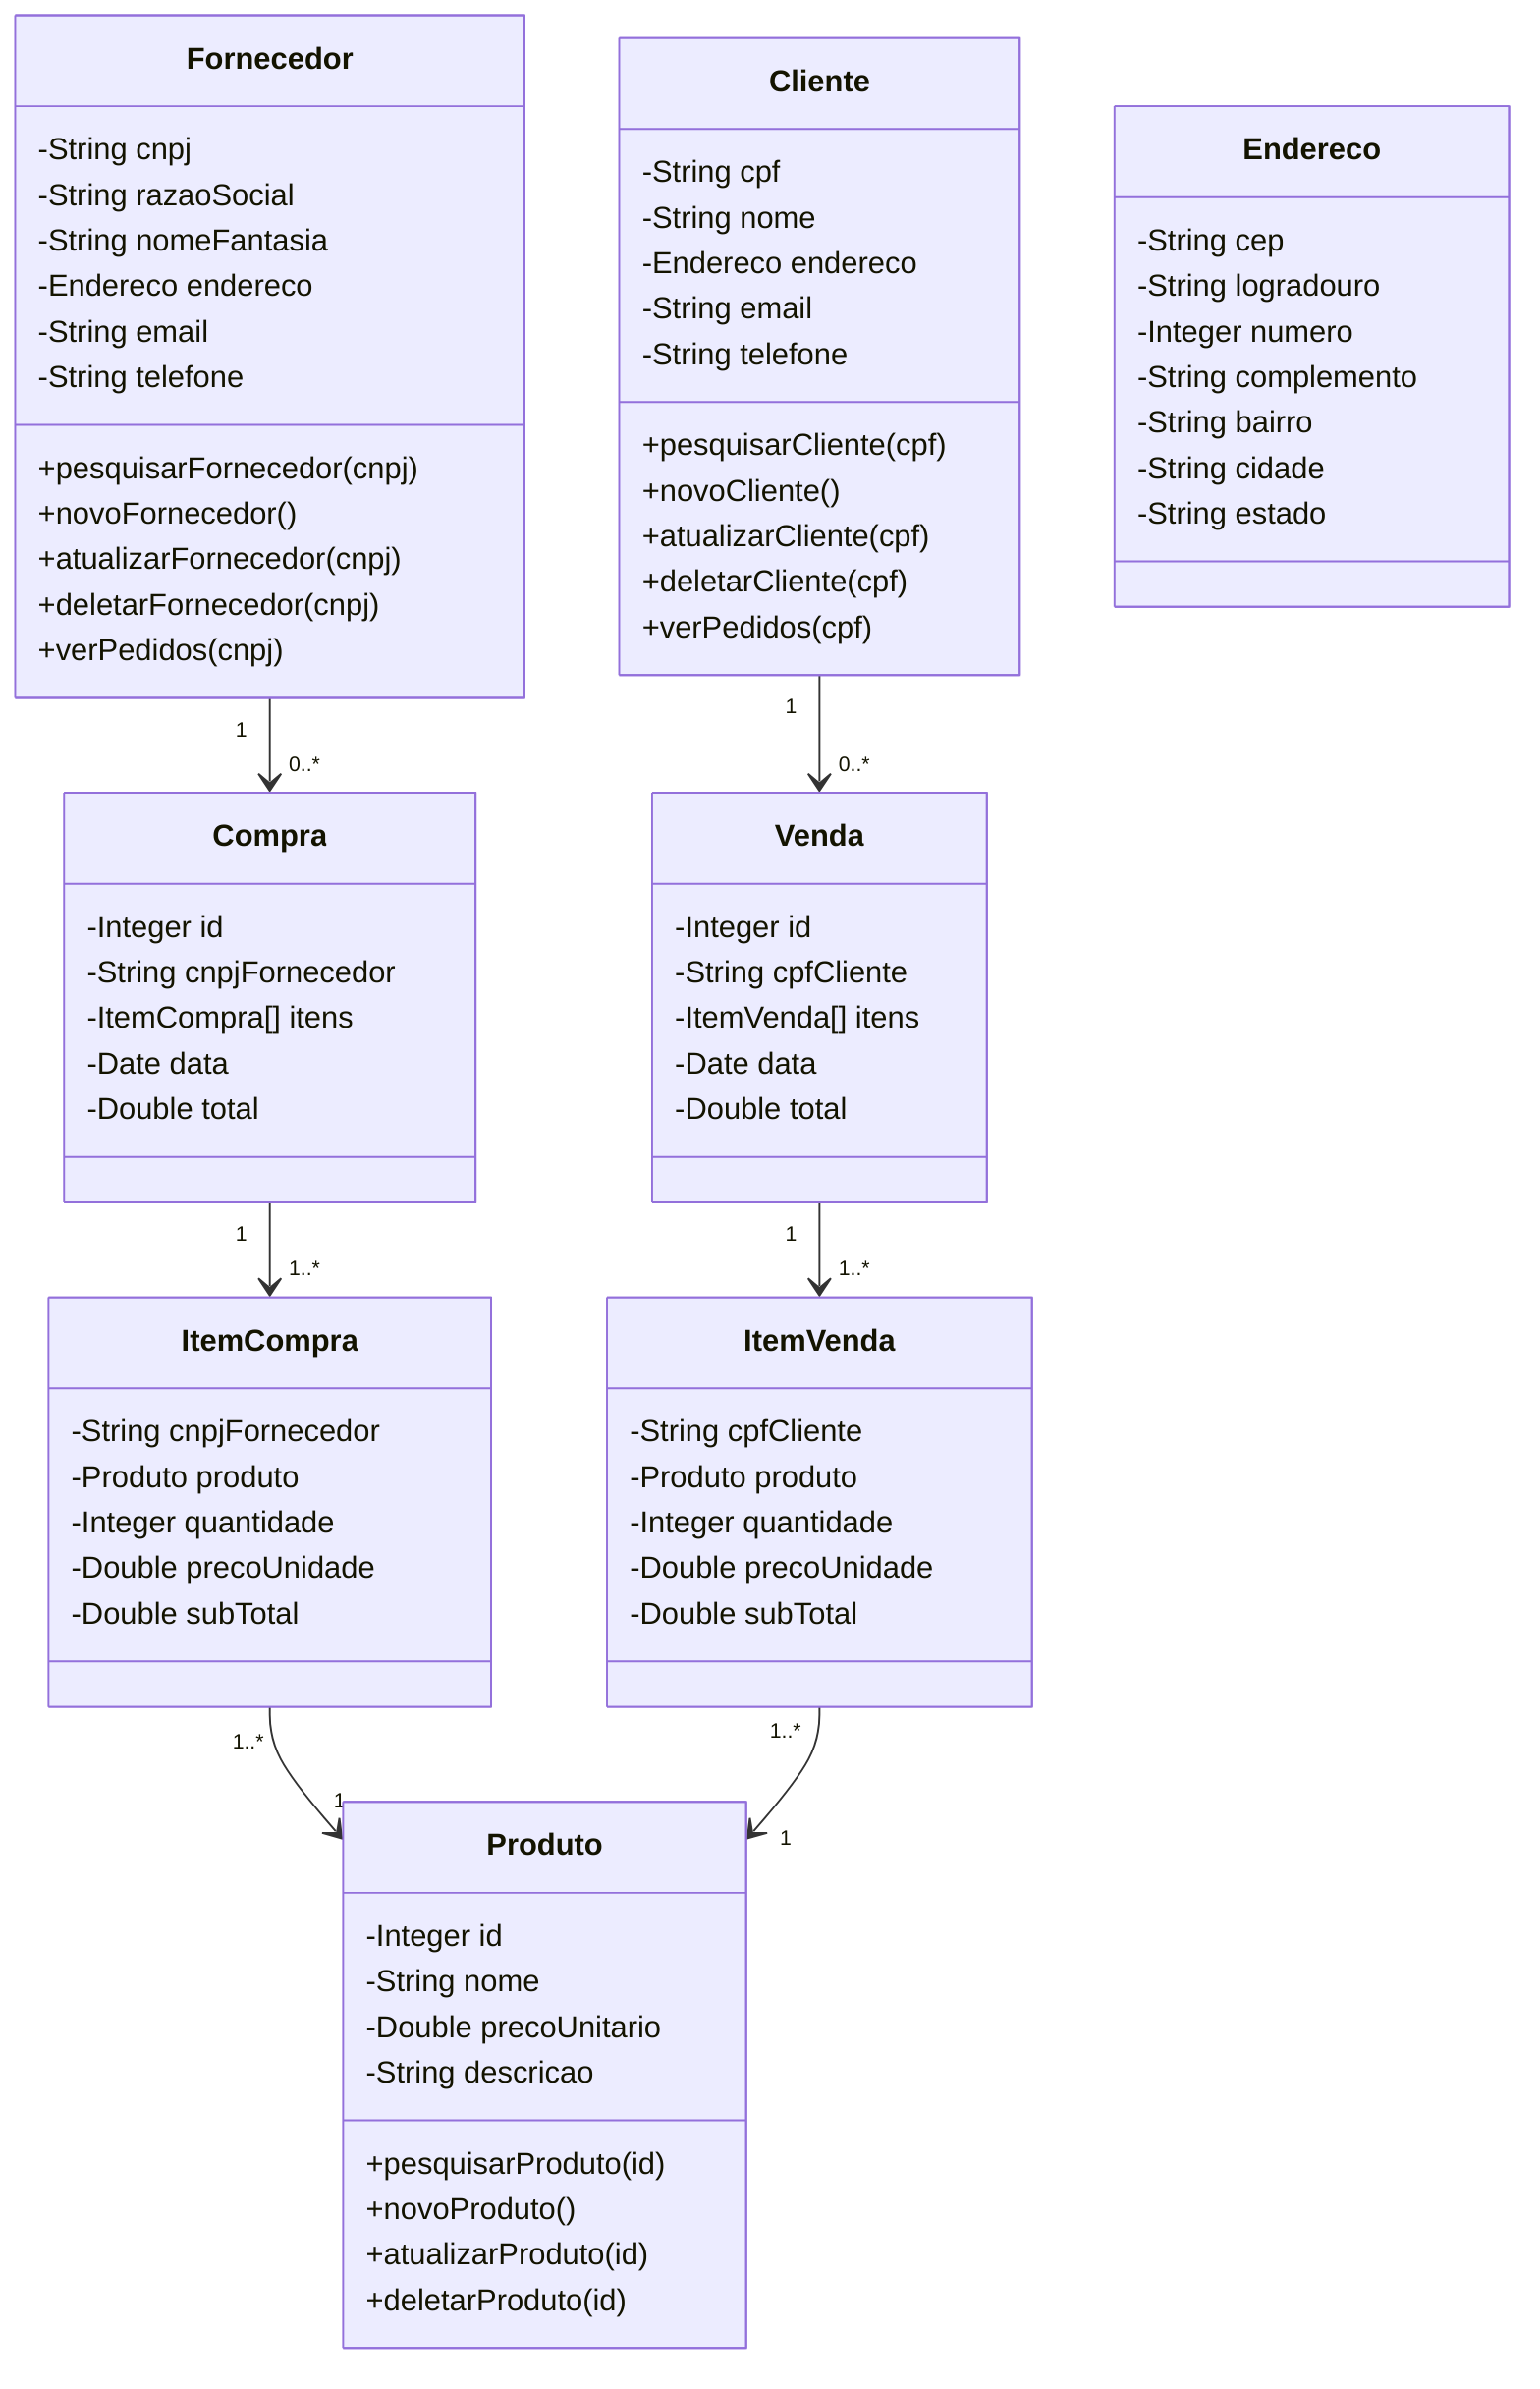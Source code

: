 classDiagram

    class Fornecedor {
        -String cnpj
        -String razaoSocial
        -String nomeFantasia
        -Endereco endereco
        -String email
        -String telefone

        +pesquisarFornecedor(cnpj)
        +novoFornecedor()
        +atualizarFornecedor(cnpj)
        +deletarFornecedor(cnpj)
        +verPedidos(cnpj)
    }

    class ItemCompra {
        -String cnpjFornecedor
        -Produto produto
        -Integer quantidade
        -Double precoUnidade
        -Double subTotal
    }

    class Compra {
        -Integer id
        -String cnpjFornecedor
        -ItemCompra[] itens
        -Date data
        -Double total
    }

    class Cliente {
        -String cpf
        -String nome
        -Endereco endereco
        -String email
        -String telefone
        
        +pesquisarCliente(cpf)
        +novoCliente()
        +atualizarCliente(cpf)
        +deletarCliente(cpf)
        +verPedidos(cpf)
    }

    class ItemVenda {
        -String cpfCliente
        -Produto produto
        -Integer quantidade
        -Double precoUnidade
        -Double subTotal
    }

    class Venda {
        -Integer id
        -String cpfCliente
        -ItemVenda[] itens
        -Date data
        -Double total
    }

    class Produto {
        -Integer id
        -String nome
        -Double precoUnitario
        -String descricao

        +pesquisarProduto(id)
        +novoProduto()
        +atualizarProduto(id)
        +deletarProduto(id)
    }

    %%-- seria interessante criar uma função autoCEP(String cep), mas teríamos de baixar as tabelas de CEP do IBGE --%%
    %%-- no caso essa função buscaria do CEP da pessoa e completaria automaticamente o Estado, Cidade, Bairro e Logradouro de Endereco  --%%
    class Endereco {
        -String cep
        -String logradouro
        -Integer numero
        -String complemento
        -String bairro
        -String cidade
        -String estado
    }

    Fornecedor "1" --> "0..*" Compra
    Compra "1" --> "1..*" ItemCompra

    Cliente "1" --> "0..*" Venda
    Venda "1" --> "1..*" ItemVenda

    ItemCompra "1..*" --> "1" Produto
    ItemVenda "1..*" --> "1" Produto